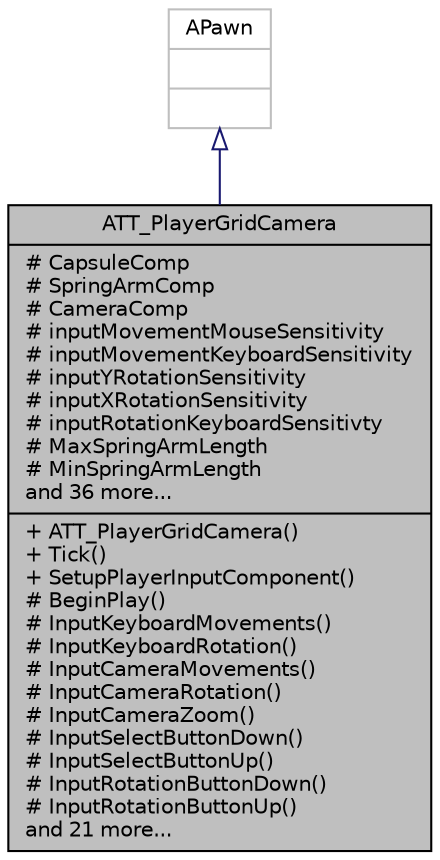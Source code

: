 digraph "ATT_PlayerGridCamera"
{
 // LATEX_PDF_SIZE
  edge [fontname="Helvetica",fontsize="10",labelfontname="Helvetica",labelfontsize="10"];
  node [fontname="Helvetica",fontsize="10",shape=record];
  Node0 [label="{ATT_PlayerGridCamera\n|# CapsuleComp\l# SpringArmComp\l# CameraComp\l# inputMovementMouseSensitivity\l# inputMovementKeyboardSensitivity\l# inputYRotationSensitivity\l# inputXRotationSensitivity\l# inputRotationKeyboardSensitivty\l# MaxSpringArmLength\l# MinSpringArmLength\land 36 more...\l|+ ATT_PlayerGridCamera()\l+ Tick()\l+ SetupPlayerInputComponent()\l# BeginPlay()\l# InputKeyboardMovements()\l# InputKeyboardRotation()\l# InputCameraMovements()\l# InputCameraRotation()\l# InputCameraZoom()\l# InputSelectButtonDown()\l# InputSelectButtonUp()\l# InputRotationButtonDown()\l# InputRotationButtonUp()\land 21 more...\l}",height=0.2,width=0.4,color="black", fillcolor="grey75", style="filled", fontcolor="black",tooltip=" "];
  Node1 -> Node0 [dir="back",color="midnightblue",fontsize="10",style="solid",arrowtail="onormal",fontname="Helvetica"];
  Node1 [label="{APawn\n||}",height=0.2,width=0.4,color="grey75", fillcolor="white", style="filled",tooltip=" "];
}
